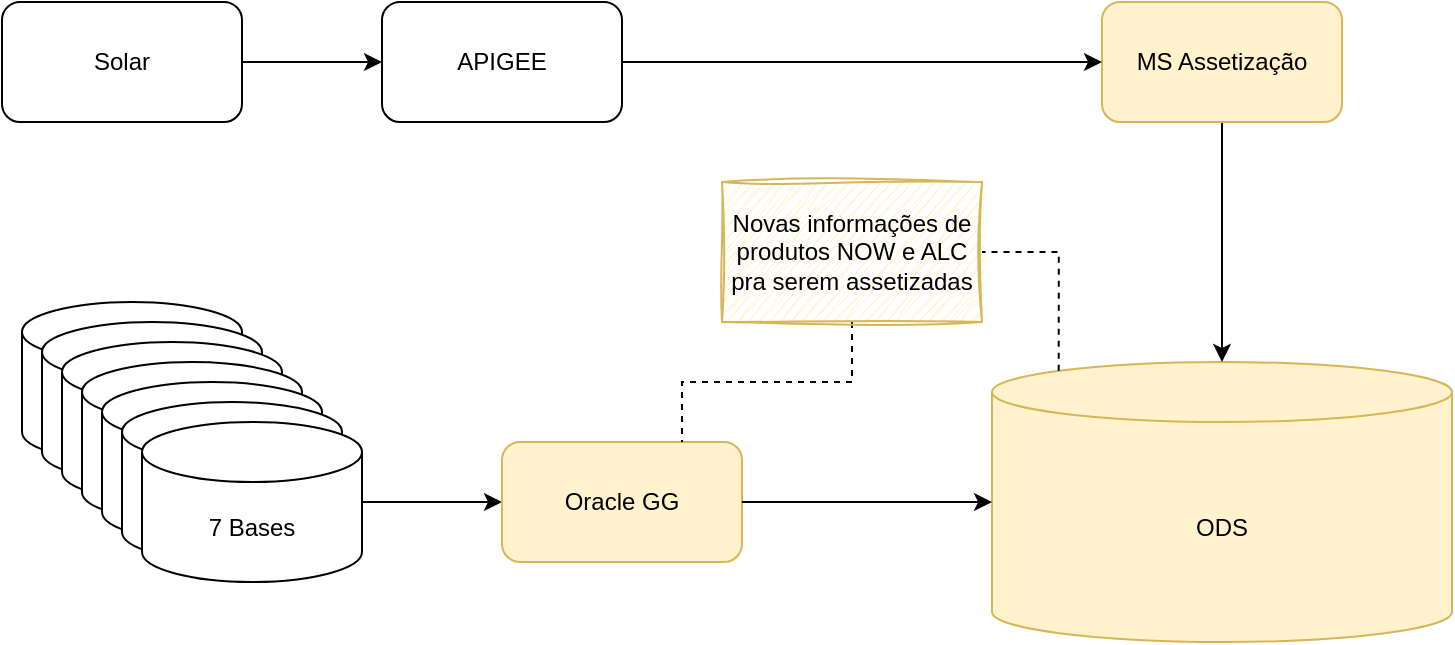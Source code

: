 <mxfile version="26.1.3" pages="2">
  <diagram name="Página-1" id="a-EhBjXfqa5e0Fs22kzi">
    <mxGraphModel dx="1050" dy="530" grid="1" gridSize="10" guides="1" tooltips="1" connect="1" arrows="1" fold="1" page="1" pageScale="1" pageWidth="827" pageHeight="1169" math="0" shadow="0">
      <root>
        <mxCell id="0" />
        <mxCell id="1" parent="0" />
        <mxCell id="H4uz77oPGVxmTWOlruLQ-1" value="ODS" style="shape=cylinder3;whiteSpace=wrap;html=1;boundedLbl=1;backgroundOutline=1;size=15;hachureGap=4;fontFamily=Helvetica;fillColor=#fff2cc;strokeColor=#d6b656;" parent="1" vertex="1">
          <mxGeometry x="535" y="270" width="230" height="140" as="geometry" />
        </mxCell>
        <mxCell id="H4uz77oPGVxmTWOlruLQ-3" style="edgeStyle=orthogonalEdgeStyle;rounded=0;hachureGap=4;orthogonalLoop=1;jettySize=auto;html=1;fontFamily=Architects Daughter;fontSource=https%3A%2F%2Ffonts.googleapis.com%2Fcss%3Ffamily%3DArchitects%2BDaughter;" parent="1" source="H4uz77oPGVxmTWOlruLQ-2" target="H4uz77oPGVxmTWOlruLQ-1" edge="1">
          <mxGeometry relative="1" as="geometry" />
        </mxCell>
        <mxCell id="H4uz77oPGVxmTWOlruLQ-2" value="MS Assetização" style="rounded=1;whiteSpace=wrap;html=1;hachureGap=4;fontFamily=Helvetica;fillColor=#fff2cc;strokeColor=#d6b656;" parent="1" vertex="1">
          <mxGeometry x="590" y="90" width="120" height="60" as="geometry" />
        </mxCell>
        <mxCell id="H4uz77oPGVxmTWOlruLQ-7" style="edgeStyle=orthogonalEdgeStyle;rounded=0;hachureGap=4;orthogonalLoop=1;jettySize=auto;html=1;entryX=0;entryY=0.5;entryDx=0;entryDy=0;fontFamily=Architects Daughter;fontSource=https%3A%2F%2Ffonts.googleapis.com%2Fcss%3Ffamily%3DArchitects%2BDaughter;" parent="1" source="H4uz77oPGVxmTWOlruLQ-4" target="H4uz77oPGVxmTWOlruLQ-5" edge="1">
          <mxGeometry relative="1" as="geometry" />
        </mxCell>
        <mxCell id="H4uz77oPGVxmTWOlruLQ-4" value="Solar" style="rounded=1;whiteSpace=wrap;html=1;hachureGap=4;fontFamily=Helvetica;" parent="1" vertex="1">
          <mxGeometry x="40" y="90" width="120" height="60" as="geometry" />
        </mxCell>
        <mxCell id="H4uz77oPGVxmTWOlruLQ-6" style="edgeStyle=orthogonalEdgeStyle;rounded=0;hachureGap=4;orthogonalLoop=1;jettySize=auto;html=1;entryX=0;entryY=0.5;entryDx=0;entryDy=0;fontFamily=Architects Daughter;fontSource=https%3A%2F%2Ffonts.googleapis.com%2Fcss%3Ffamily%3DArchitects%2BDaughter;" parent="1" source="H4uz77oPGVxmTWOlruLQ-5" target="H4uz77oPGVxmTWOlruLQ-2" edge="1">
          <mxGeometry relative="1" as="geometry" />
        </mxCell>
        <mxCell id="H4uz77oPGVxmTWOlruLQ-5" value="APIGEE" style="rounded=1;whiteSpace=wrap;html=1;hachureGap=4;fontFamily=Helvetica;" parent="1" vertex="1">
          <mxGeometry x="230" y="90" width="120" height="60" as="geometry" />
        </mxCell>
        <mxCell id="H4uz77oPGVxmTWOlruLQ-8" value="" style="shape=cylinder3;whiteSpace=wrap;html=1;boundedLbl=1;backgroundOutline=1;size=15;hachureGap=4;fontFamily=Architects Daughter;fontSource=https%3A%2F%2Ffonts.googleapis.com%2Fcss%3Ffamily%3DArchitects%2BDaughter;" parent="1" vertex="1">
          <mxGeometry x="50" y="240" width="110" height="80" as="geometry" />
        </mxCell>
        <mxCell id="H4uz77oPGVxmTWOlruLQ-9" value="" style="shape=cylinder3;whiteSpace=wrap;html=1;boundedLbl=1;backgroundOutline=1;size=15;hachureGap=4;fontFamily=Architects Daughter;fontSource=https%3A%2F%2Ffonts.googleapis.com%2Fcss%3Ffamily%3DArchitects%2BDaughter;" parent="1" vertex="1">
          <mxGeometry x="60" y="250" width="110" height="80" as="geometry" />
        </mxCell>
        <mxCell id="H4uz77oPGVxmTWOlruLQ-10" value="" style="shape=cylinder3;whiteSpace=wrap;html=1;boundedLbl=1;backgroundOutline=1;size=15;hachureGap=4;fontFamily=Architects Daughter;fontSource=https%3A%2F%2Ffonts.googleapis.com%2Fcss%3Ffamily%3DArchitects%2BDaughter;" parent="1" vertex="1">
          <mxGeometry x="70" y="260" width="110" height="80" as="geometry" />
        </mxCell>
        <mxCell id="H4uz77oPGVxmTWOlruLQ-11" value="" style="shape=cylinder3;whiteSpace=wrap;html=1;boundedLbl=1;backgroundOutline=1;size=15;hachureGap=4;fontFamily=Architects Daughter;fontSource=https%3A%2F%2Ffonts.googleapis.com%2Fcss%3Ffamily%3DArchitects%2BDaughter;" parent="1" vertex="1">
          <mxGeometry x="80" y="270" width="110" height="80" as="geometry" />
        </mxCell>
        <mxCell id="H4uz77oPGVxmTWOlruLQ-12" value="" style="shape=cylinder3;whiteSpace=wrap;html=1;boundedLbl=1;backgroundOutline=1;size=15;hachureGap=4;fontFamily=Architects Daughter;fontSource=https%3A%2F%2Ffonts.googleapis.com%2Fcss%3Ffamily%3DArchitects%2BDaughter;" parent="1" vertex="1">
          <mxGeometry x="90" y="280" width="110" height="80" as="geometry" />
        </mxCell>
        <mxCell id="H4uz77oPGVxmTWOlruLQ-13" value="" style="shape=cylinder3;whiteSpace=wrap;html=1;boundedLbl=1;backgroundOutline=1;size=15;hachureGap=4;fontFamily=Architects Daughter;fontSource=https%3A%2F%2Ffonts.googleapis.com%2Fcss%3Ffamily%3DArchitects%2BDaughter;" parent="1" vertex="1">
          <mxGeometry x="100" y="290" width="110" height="80" as="geometry" />
        </mxCell>
        <mxCell id="H4uz77oPGVxmTWOlruLQ-15" style="edgeStyle=orthogonalEdgeStyle;rounded=0;hachureGap=4;orthogonalLoop=1;jettySize=auto;html=1;fontFamily=Architects Daughter;fontSource=https%3A%2F%2Ffonts.googleapis.com%2Fcss%3Ffamily%3DArchitects%2BDaughter;entryX=0;entryY=0.5;entryDx=0;entryDy=0;" parent="1" source="H4uz77oPGVxmTWOlruLQ-14" target="H4uz77oPGVxmTWOlruLQ-16" edge="1">
          <mxGeometry relative="1" as="geometry">
            <mxPoint x="280" y="340" as="targetPoint" />
          </mxGeometry>
        </mxCell>
        <mxCell id="H4uz77oPGVxmTWOlruLQ-14" value="7 Bases" style="shape=cylinder3;whiteSpace=wrap;html=1;boundedLbl=1;backgroundOutline=1;size=15;hachureGap=4;fontFamily=Helvetica;" parent="1" vertex="1">
          <mxGeometry x="110" y="300" width="110" height="80" as="geometry" />
        </mxCell>
        <mxCell id="H4uz77oPGVxmTWOlruLQ-16" value="Oracle GG" style="rounded=1;whiteSpace=wrap;html=1;hachureGap=4;fontFamily=Helvetica;fillColor=#fff2cc;strokeColor=#d6b656;" parent="1" vertex="1">
          <mxGeometry x="290" y="310" width="120" height="60" as="geometry" />
        </mxCell>
        <mxCell id="H4uz77oPGVxmTWOlruLQ-17" style="edgeStyle=orthogonalEdgeStyle;rounded=0;hachureGap=4;orthogonalLoop=1;jettySize=auto;html=1;entryX=0;entryY=0.5;entryDx=0;entryDy=0;entryPerimeter=0;fontFamily=Architects Daughter;fontSource=https%3A%2F%2Ffonts.googleapis.com%2Fcss%3Ffamily%3DArchitects%2BDaughter;" parent="1" source="H4uz77oPGVxmTWOlruLQ-16" target="H4uz77oPGVxmTWOlruLQ-1" edge="1">
          <mxGeometry relative="1" as="geometry" />
        </mxCell>
        <mxCell id="MzDI3if3DtIm-t6Tf3Bs-2" style="edgeStyle=orthogonalEdgeStyle;rounded=0;hachureGap=4;orthogonalLoop=1;jettySize=auto;html=1;entryX=0.75;entryY=0;entryDx=0;entryDy=0;fontFamily=Architects Daughter;fontSource=https%3A%2F%2Ffonts.googleapis.com%2Fcss%3Ffamily%3DArchitects%2BDaughter;endArrow=none;endFill=0;dashed=1;" edge="1" parent="1" source="MzDI3if3DtIm-t6Tf3Bs-1" target="H4uz77oPGVxmTWOlruLQ-16">
          <mxGeometry relative="1" as="geometry" />
        </mxCell>
        <mxCell id="MzDI3if3DtIm-t6Tf3Bs-1" value="Novas informações de produtos NOW e ALC pra serem assetizadas" style="text;html=1;align=center;verticalAlign=middle;whiteSpace=wrap;rounded=0;fontFamily=Helvetica;fillColor=#fff2cc;strokeColor=#d6b656;sketch=1;curveFitting=1;jiggle=2;" vertex="1" parent="1">
          <mxGeometry x="400" y="180" width="130" height="70" as="geometry" />
        </mxCell>
        <mxCell id="MzDI3if3DtIm-t6Tf3Bs-3" style="edgeStyle=orthogonalEdgeStyle;rounded=0;hachureGap=4;orthogonalLoop=1;jettySize=auto;html=1;entryX=1;entryY=0.5;entryDx=0;entryDy=0;fontFamily=Architects Daughter;fontSource=https%3A%2F%2Ffonts.googleapis.com%2Fcss%3Ffamily%3DArchitects%2BDaughter;endArrow=none;endFill=0;dashed=1;exitX=0.145;exitY=0;exitDx=0;exitDy=4.35;exitPerimeter=0;" edge="1" parent="1" source="H4uz77oPGVxmTWOlruLQ-1" target="MzDI3if3DtIm-t6Tf3Bs-1">
          <mxGeometry relative="1" as="geometry">
            <mxPoint x="475" y="260" as="sourcePoint" />
            <mxPoint x="390" y="320" as="targetPoint" />
            <Array as="points">
              <mxPoint x="568" y="215" />
            </Array>
          </mxGeometry>
        </mxCell>
      </root>
    </mxGraphModel>
  </diagram>
  <diagram name="V2" id="Wq1Dv0Ww44xAo0YSo08c">
    <mxGraphModel dx="1050" dy="522" grid="1" gridSize="10" guides="1" tooltips="1" connect="1" arrows="1" fold="1" page="1" pageScale="1" pageWidth="827" pageHeight="1169" math="0" shadow="0">
      <root>
        <mxCell id="gdiQOKONN5mSIWB9rQeF-0" />
        <mxCell id="gdiQOKONN5mSIWB9rQeF-1" parent="gdiQOKONN5mSIWB9rQeF-0" />
        <mxCell id="gdiQOKONN5mSIWB9rQeF-2" value="ODS" style="shape=cylinder3;whiteSpace=wrap;html=1;boundedLbl=1;backgroundOutline=1;size=15;hachureGap=4;fontFamily=Helvetica;fillColor=#fff2cc;strokeColor=#d6b656;" vertex="1" parent="gdiQOKONN5mSIWB9rQeF-1">
          <mxGeometry x="535" y="270" width="230" height="140" as="geometry" />
        </mxCell>
        <mxCell id="gdiQOKONN5mSIWB9rQeF-3" style="edgeStyle=orthogonalEdgeStyle;rounded=0;hachureGap=4;orthogonalLoop=1;jettySize=auto;html=1;fontFamily=Architects Daughter;fontSource=https%3A%2F%2Ffonts.googleapis.com%2Fcss%3Ffamily%3DArchitects%2BDaughter;" edge="1" parent="gdiQOKONN5mSIWB9rQeF-1" source="gdiQOKONN5mSIWB9rQeF-4" target="gdiQOKONN5mSIWB9rQeF-2">
          <mxGeometry relative="1" as="geometry" />
        </mxCell>
        <mxCell id="gdiQOKONN5mSIWB9rQeF-4" value="MS Assetização" style="rounded=1;whiteSpace=wrap;html=1;hachureGap=4;fontFamily=Helvetica;fillColor=#fff2cc;strokeColor=#d6b656;" vertex="1" parent="gdiQOKONN5mSIWB9rQeF-1">
          <mxGeometry x="590" y="90" width="120" height="60" as="geometry" />
        </mxCell>
        <mxCell id="gdiQOKONN5mSIWB9rQeF-5" style="edgeStyle=orthogonalEdgeStyle;rounded=0;hachureGap=4;orthogonalLoop=1;jettySize=auto;html=1;entryX=0;entryY=0.5;entryDx=0;entryDy=0;fontFamily=Architects Daughter;fontSource=https%3A%2F%2Ffonts.googleapis.com%2Fcss%3Ffamily%3DArchitects%2BDaughter;" edge="1" parent="gdiQOKONN5mSIWB9rQeF-1" source="gdiQOKONN5mSIWB9rQeF-6" target="gdiQOKONN5mSIWB9rQeF-8">
          <mxGeometry relative="1" as="geometry" />
        </mxCell>
        <mxCell id="gdiQOKONN5mSIWB9rQeF-6" value="Solar" style="rounded=1;whiteSpace=wrap;html=1;hachureGap=4;fontFamily=Helvetica;" vertex="1" parent="gdiQOKONN5mSIWB9rQeF-1">
          <mxGeometry x="40" y="90" width="120" height="60" as="geometry" />
        </mxCell>
        <mxCell id="gdiQOKONN5mSIWB9rQeF-7" style="edgeStyle=orthogonalEdgeStyle;rounded=0;hachureGap=4;orthogonalLoop=1;jettySize=auto;html=1;entryX=0;entryY=0.5;entryDx=0;entryDy=0;fontFamily=Architects Daughter;fontSource=https%3A%2F%2Ffonts.googleapis.com%2Fcss%3Ffamily%3DArchitects%2BDaughter;" edge="1" parent="gdiQOKONN5mSIWB9rQeF-1" source="gdiQOKONN5mSIWB9rQeF-8" target="gdiQOKONN5mSIWB9rQeF-4">
          <mxGeometry relative="1" as="geometry" />
        </mxCell>
        <mxCell id="gdiQOKONN5mSIWB9rQeF-8" value="APIGEE" style="rounded=1;whiteSpace=wrap;html=1;hachureGap=4;fontFamily=Helvetica;" vertex="1" parent="gdiQOKONN5mSIWB9rQeF-1">
          <mxGeometry x="230" y="90" width="120" height="60" as="geometry" />
        </mxCell>
        <mxCell id="gdiQOKONN5mSIWB9rQeF-9" value="" style="shape=cylinder3;whiteSpace=wrap;html=1;boundedLbl=1;backgroundOutline=1;size=15;hachureGap=4;fontFamily=Architects Daughter;fontSource=https%3A%2F%2Ffonts.googleapis.com%2Fcss%3Ffamily%3DArchitects%2BDaughter;" vertex="1" parent="gdiQOKONN5mSIWB9rQeF-1">
          <mxGeometry x="50" y="240" width="110" height="80" as="geometry" />
        </mxCell>
        <mxCell id="gdiQOKONN5mSIWB9rQeF-10" value="" style="shape=cylinder3;whiteSpace=wrap;html=1;boundedLbl=1;backgroundOutline=1;size=15;hachureGap=4;fontFamily=Architects Daughter;fontSource=https%3A%2F%2Ffonts.googleapis.com%2Fcss%3Ffamily%3DArchitects%2BDaughter;" vertex="1" parent="gdiQOKONN5mSIWB9rQeF-1">
          <mxGeometry x="60" y="250" width="110" height="80" as="geometry" />
        </mxCell>
        <mxCell id="gdiQOKONN5mSIWB9rQeF-11" value="" style="shape=cylinder3;whiteSpace=wrap;html=1;boundedLbl=1;backgroundOutline=1;size=15;hachureGap=4;fontFamily=Architects Daughter;fontSource=https%3A%2F%2Ffonts.googleapis.com%2Fcss%3Ffamily%3DArchitects%2BDaughter;" vertex="1" parent="gdiQOKONN5mSIWB9rQeF-1">
          <mxGeometry x="70" y="260" width="110" height="80" as="geometry" />
        </mxCell>
        <mxCell id="gdiQOKONN5mSIWB9rQeF-12" value="" style="shape=cylinder3;whiteSpace=wrap;html=1;boundedLbl=1;backgroundOutline=1;size=15;hachureGap=4;fontFamily=Architects Daughter;fontSource=https%3A%2F%2Ffonts.googleapis.com%2Fcss%3Ffamily%3DArchitects%2BDaughter;" vertex="1" parent="gdiQOKONN5mSIWB9rQeF-1">
          <mxGeometry x="80" y="270" width="110" height="80" as="geometry" />
        </mxCell>
        <mxCell id="gdiQOKONN5mSIWB9rQeF-13" value="" style="shape=cylinder3;whiteSpace=wrap;html=1;boundedLbl=1;backgroundOutline=1;size=15;hachureGap=4;fontFamily=Architects Daughter;fontSource=https%3A%2F%2Ffonts.googleapis.com%2Fcss%3Ffamily%3DArchitects%2BDaughter;" vertex="1" parent="gdiQOKONN5mSIWB9rQeF-1">
          <mxGeometry x="90" y="280" width="110" height="80" as="geometry" />
        </mxCell>
        <mxCell id="gdiQOKONN5mSIWB9rQeF-14" value="" style="shape=cylinder3;whiteSpace=wrap;html=1;boundedLbl=1;backgroundOutline=1;size=15;hachureGap=4;fontFamily=Architects Daughter;fontSource=https%3A%2F%2Ffonts.googleapis.com%2Fcss%3Ffamily%3DArchitects%2BDaughter;" vertex="1" parent="gdiQOKONN5mSIWB9rQeF-1">
          <mxGeometry x="100" y="290" width="110" height="80" as="geometry" />
        </mxCell>
        <mxCell id="gdiQOKONN5mSIWB9rQeF-15" style="edgeStyle=orthogonalEdgeStyle;rounded=0;hachureGap=4;orthogonalLoop=1;jettySize=auto;html=1;fontFamily=Architects Daughter;fontSource=https%3A%2F%2Ffonts.googleapis.com%2Fcss%3Ffamily%3DArchitects%2BDaughter;entryX=0;entryY=0.5;entryDx=0;entryDy=0;" edge="1" parent="gdiQOKONN5mSIWB9rQeF-1" source="gdiQOKONN5mSIWB9rQeF-16" target="gdiQOKONN5mSIWB9rQeF-17">
          <mxGeometry relative="1" as="geometry">
            <mxPoint x="280" y="340" as="targetPoint" />
          </mxGeometry>
        </mxCell>
        <mxCell id="gdiQOKONN5mSIWB9rQeF-16" value="7 Bases" style="shape=cylinder3;whiteSpace=wrap;html=1;boundedLbl=1;backgroundOutline=1;size=15;hachureGap=4;fontFamily=Helvetica;" vertex="1" parent="gdiQOKONN5mSIWB9rQeF-1">
          <mxGeometry x="110" y="300" width="110" height="80" as="geometry" />
        </mxCell>
        <mxCell id="gdiQOKONN5mSIWB9rQeF-17" value="Oracle GG" style="rounded=1;whiteSpace=wrap;html=1;hachureGap=4;fontFamily=Helvetica;fillColor=#fff2cc;strokeColor=#d6b656;" vertex="1" parent="gdiQOKONN5mSIWB9rQeF-1">
          <mxGeometry x="290" y="310" width="120" height="60" as="geometry" />
        </mxCell>
        <mxCell id="gdiQOKONN5mSIWB9rQeF-18" style="edgeStyle=orthogonalEdgeStyle;rounded=0;hachureGap=4;orthogonalLoop=1;jettySize=auto;html=1;entryX=0;entryY=0.5;entryDx=0;entryDy=0;entryPerimeter=0;fontFamily=Architects Daughter;fontSource=https%3A%2F%2Ffonts.googleapis.com%2Fcss%3Ffamily%3DArchitects%2BDaughter;" edge="1" parent="gdiQOKONN5mSIWB9rQeF-1" source="gdiQOKONN5mSIWB9rQeF-17" target="gdiQOKONN5mSIWB9rQeF-2">
          <mxGeometry relative="1" as="geometry" />
        </mxCell>
        <mxCell id="gdiQOKONN5mSIWB9rQeF-19" style="edgeStyle=orthogonalEdgeStyle;rounded=0;hachureGap=4;orthogonalLoop=1;jettySize=auto;html=1;entryX=0.75;entryY=0;entryDx=0;entryDy=0;fontFamily=Architects Daughter;fontSource=https%3A%2F%2Ffonts.googleapis.com%2Fcss%3Ffamily%3DArchitects%2BDaughter;endArrow=none;endFill=0;dashed=1;" edge="1" parent="gdiQOKONN5mSIWB9rQeF-1" source="gdiQOKONN5mSIWB9rQeF-20" target="gdiQOKONN5mSIWB9rQeF-17">
          <mxGeometry relative="1" as="geometry" />
        </mxCell>
        <mxCell id="gdiQOKONN5mSIWB9rQeF-20" value="Novas informações de produtos NOW e ALC/PPV pra serem assetizadas" style="text;html=1;align=center;verticalAlign=middle;whiteSpace=wrap;rounded=0;fontFamily=Helvetica;fillColor=#fff2cc;strokeColor=#d6b656;sketch=1;curveFitting=1;jiggle=2;" vertex="1" parent="gdiQOKONN5mSIWB9rQeF-1">
          <mxGeometry x="400" y="180" width="130" height="70" as="geometry" />
        </mxCell>
        <mxCell id="gdiQOKONN5mSIWB9rQeF-21" style="edgeStyle=orthogonalEdgeStyle;rounded=0;hachureGap=4;orthogonalLoop=1;jettySize=auto;html=1;entryX=1;entryY=0.5;entryDx=0;entryDy=0;fontFamily=Architects Daughter;fontSource=https%3A%2F%2Ffonts.googleapis.com%2Fcss%3Ffamily%3DArchitects%2BDaughter;endArrow=none;endFill=0;dashed=1;exitX=0.145;exitY=0;exitDx=0;exitDy=4.35;exitPerimeter=0;" edge="1" parent="gdiQOKONN5mSIWB9rQeF-1" source="gdiQOKONN5mSIWB9rQeF-2" target="gdiQOKONN5mSIWB9rQeF-20">
          <mxGeometry relative="1" as="geometry">
            <mxPoint x="475" y="260" as="sourcePoint" />
            <mxPoint x="390" y="320" as="targetPoint" />
            <Array as="points">
              <mxPoint x="568" y="215" />
            </Array>
          </mxGeometry>
        </mxCell>
      </root>
    </mxGraphModel>
  </diagram>
</mxfile>
